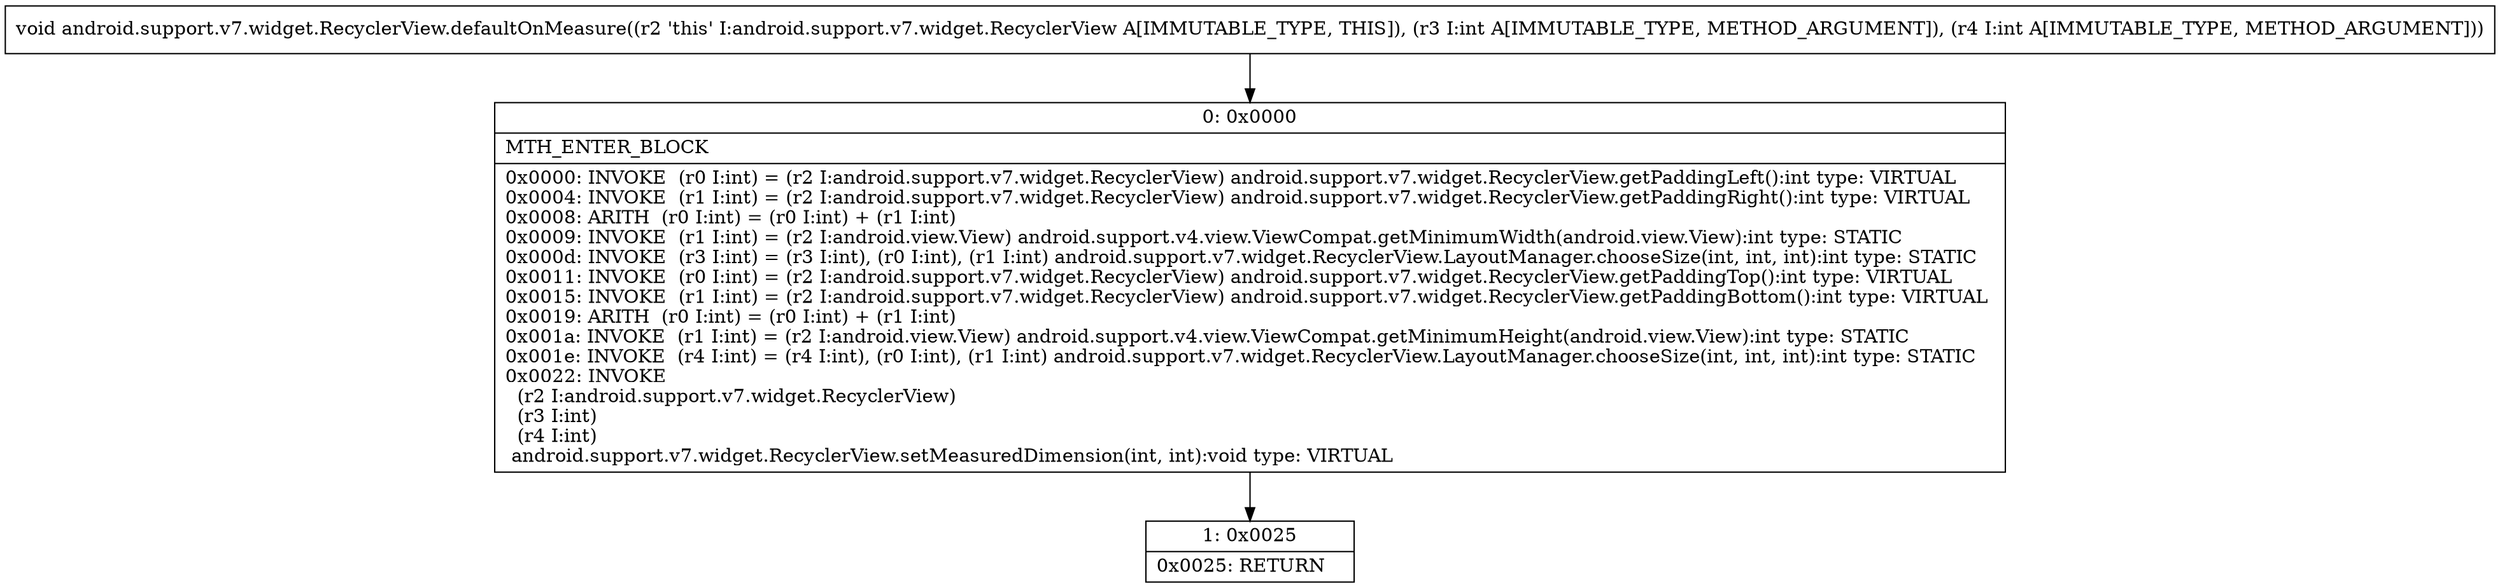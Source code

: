 digraph "CFG forandroid.support.v7.widget.RecyclerView.defaultOnMeasure(II)V" {
Node_0 [shape=record,label="{0\:\ 0x0000|MTH_ENTER_BLOCK\l|0x0000: INVOKE  (r0 I:int) = (r2 I:android.support.v7.widget.RecyclerView) android.support.v7.widget.RecyclerView.getPaddingLeft():int type: VIRTUAL \l0x0004: INVOKE  (r1 I:int) = (r2 I:android.support.v7.widget.RecyclerView) android.support.v7.widget.RecyclerView.getPaddingRight():int type: VIRTUAL \l0x0008: ARITH  (r0 I:int) = (r0 I:int) + (r1 I:int) \l0x0009: INVOKE  (r1 I:int) = (r2 I:android.view.View) android.support.v4.view.ViewCompat.getMinimumWidth(android.view.View):int type: STATIC \l0x000d: INVOKE  (r3 I:int) = (r3 I:int), (r0 I:int), (r1 I:int) android.support.v7.widget.RecyclerView.LayoutManager.chooseSize(int, int, int):int type: STATIC \l0x0011: INVOKE  (r0 I:int) = (r2 I:android.support.v7.widget.RecyclerView) android.support.v7.widget.RecyclerView.getPaddingTop():int type: VIRTUAL \l0x0015: INVOKE  (r1 I:int) = (r2 I:android.support.v7.widget.RecyclerView) android.support.v7.widget.RecyclerView.getPaddingBottom():int type: VIRTUAL \l0x0019: ARITH  (r0 I:int) = (r0 I:int) + (r1 I:int) \l0x001a: INVOKE  (r1 I:int) = (r2 I:android.view.View) android.support.v4.view.ViewCompat.getMinimumHeight(android.view.View):int type: STATIC \l0x001e: INVOKE  (r4 I:int) = (r4 I:int), (r0 I:int), (r1 I:int) android.support.v7.widget.RecyclerView.LayoutManager.chooseSize(int, int, int):int type: STATIC \l0x0022: INVOKE  \l  (r2 I:android.support.v7.widget.RecyclerView)\l  (r3 I:int)\l  (r4 I:int)\l android.support.v7.widget.RecyclerView.setMeasuredDimension(int, int):void type: VIRTUAL \l}"];
Node_1 [shape=record,label="{1\:\ 0x0025|0x0025: RETURN   \l}"];
MethodNode[shape=record,label="{void android.support.v7.widget.RecyclerView.defaultOnMeasure((r2 'this' I:android.support.v7.widget.RecyclerView A[IMMUTABLE_TYPE, THIS]), (r3 I:int A[IMMUTABLE_TYPE, METHOD_ARGUMENT]), (r4 I:int A[IMMUTABLE_TYPE, METHOD_ARGUMENT])) }"];
MethodNode -> Node_0;
Node_0 -> Node_1;
}

